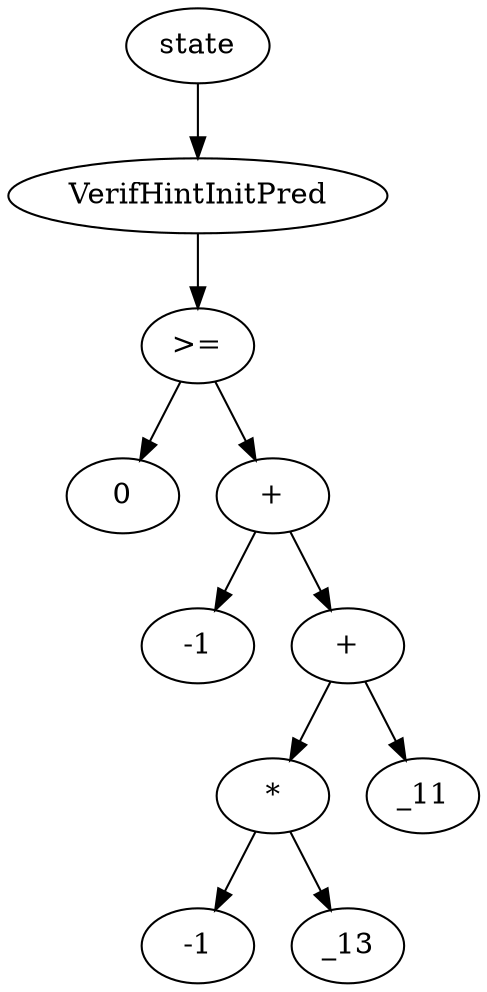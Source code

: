 digraph dag {
0 [label="state"];
1 [label="VerifHintInitPred"];
2 [label=">="];
3 [label="0"];
4 [label="+"];
5 [label="-1"];
6 [label="+"];
7 [label="*"];
8 [label="-1"];
9 [label="_13"];
10 [label="_11"];
"0" -> "1"[label=""]
"1" -> "2"[label=""]
"2" -> "4"[label=""]
"2" -> "3"[label=""]
"4" -> "6"[label=""]
"4" -> "5"[label=""]
"6" -> "7"[label=""]
"6" -> "10"[label=""]
"7" -> "9"[label=""]
"7" -> "8"[label=""]
}
